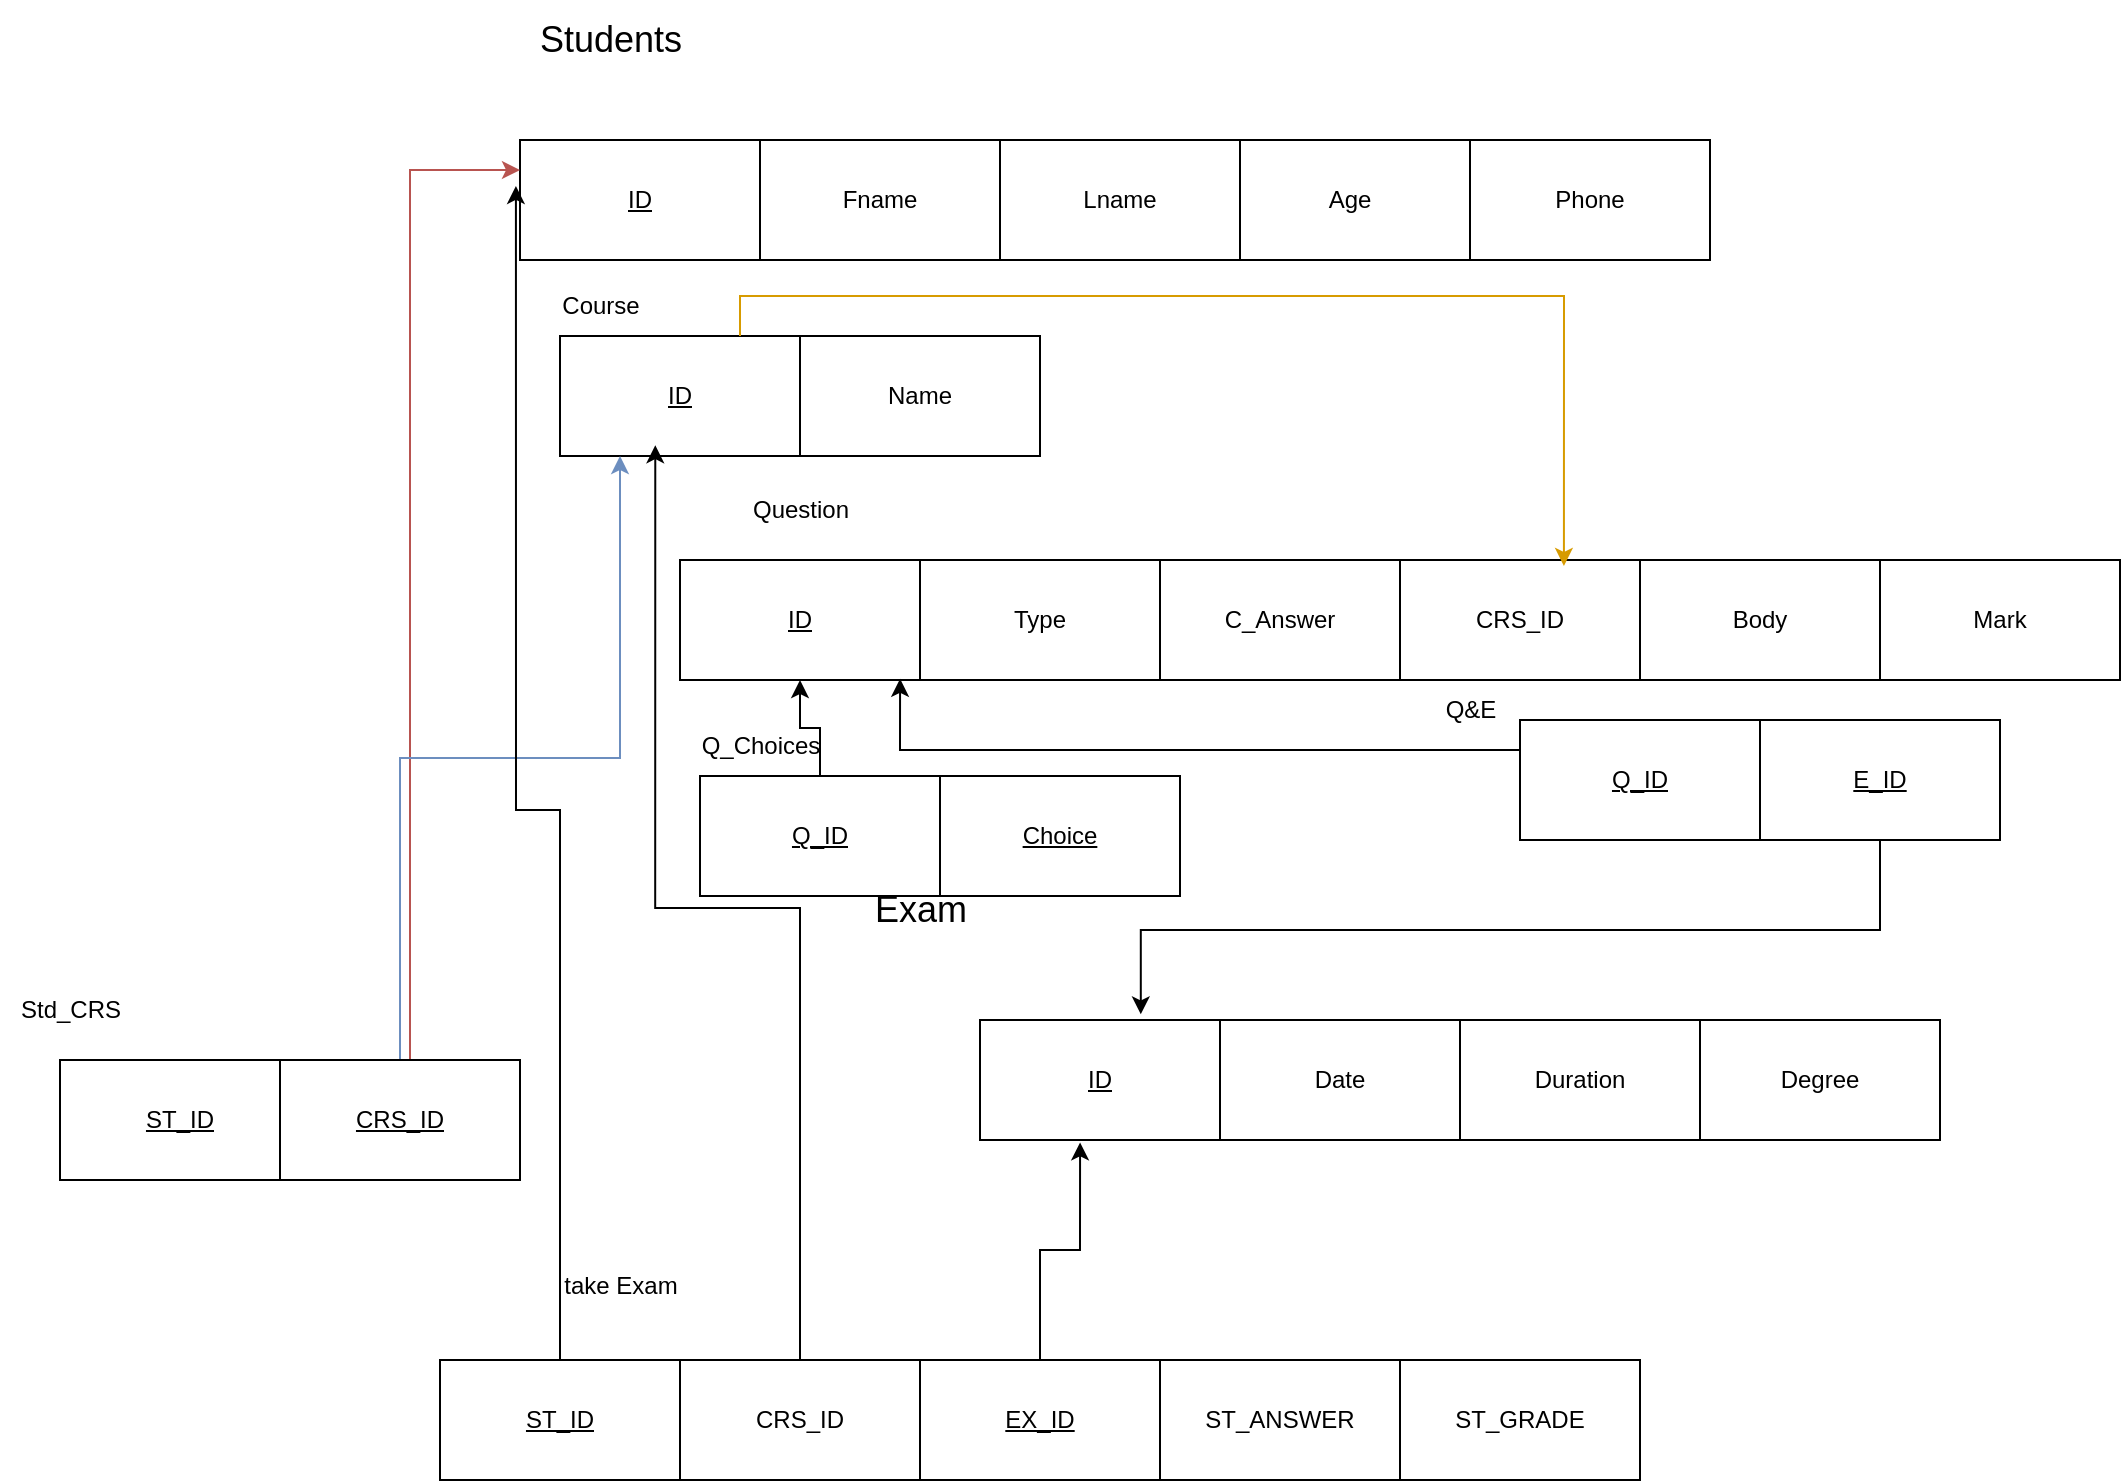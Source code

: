 <mxfile version="26.0.15">
  <diagram name="Page-1" id="JwRD7U7plezm4rPpV4n2">
    <mxGraphModel dx="1900" dy="565" grid="1" gridSize="10" guides="1" tooltips="1" connect="1" arrows="1" fold="1" page="1" pageScale="1" pageWidth="850" pageHeight="1100" math="0" shadow="0">
      <root>
        <mxCell id="0" />
        <mxCell id="1" parent="0" />
        <mxCell id="UBRBjP6RiJXYdvzXjwuL-2" value="&lt;font style=&quot;font-size: 18px;&quot;&gt;Students&lt;/font&gt;" style="text;html=1;align=center;verticalAlign=middle;resizable=0;points=[];autosize=1;strokeColor=none;fillColor=none;" vertex="1" parent="1">
          <mxGeometry x="70" y="80" width="90" height="40" as="geometry" />
        </mxCell>
        <mxCell id="UBRBjP6RiJXYdvzXjwuL-20" value="Name" style="rounded=0;whiteSpace=wrap;html=1;" vertex="1" parent="1">
          <mxGeometry x="210" y="248" width="120" height="60" as="geometry" />
        </mxCell>
        <mxCell id="UBRBjP6RiJXYdvzXjwuL-21" value="&lt;u&gt;ID&lt;/u&gt;" style="rounded=0;whiteSpace=wrap;html=1;" vertex="1" parent="1">
          <mxGeometry x="90" y="248" width="120" height="60" as="geometry" />
        </mxCell>
        <mxCell id="UBRBjP6RiJXYdvzXjwuL-23" value="Phone" style="rounded=0;whiteSpace=wrap;html=1;" vertex="1" parent="1">
          <mxGeometry x="545" y="150" width="120" height="60" as="geometry" />
        </mxCell>
        <mxCell id="UBRBjP6RiJXYdvzXjwuL-24" value="Age" style="rounded=0;whiteSpace=wrap;html=1;" vertex="1" parent="1">
          <mxGeometry x="425" y="150" width="120" height="60" as="geometry" />
        </mxCell>
        <mxCell id="UBRBjP6RiJXYdvzXjwuL-25" value="Lname" style="rounded=0;whiteSpace=wrap;html=1;" vertex="1" parent="1">
          <mxGeometry x="310" y="150" width="120" height="60" as="geometry" />
        </mxCell>
        <mxCell id="UBRBjP6RiJXYdvzXjwuL-26" value="Fname" style="rounded=0;whiteSpace=wrap;html=1;" vertex="1" parent="1">
          <mxGeometry x="190" y="150" width="120" height="60" as="geometry" />
        </mxCell>
        <mxCell id="UBRBjP6RiJXYdvzXjwuL-27" value="&lt;u&gt;ID&lt;/u&gt;" style="rounded=0;whiteSpace=wrap;html=1;" vertex="1" parent="1">
          <mxGeometry x="70" y="150" width="120" height="60" as="geometry" />
        </mxCell>
        <mxCell id="UBRBjP6RiJXYdvzXjwuL-29" value="Course" style="text;html=1;align=center;verticalAlign=middle;resizable=0;points=[];autosize=1;strokeColor=none;fillColor=none;" vertex="1" parent="1">
          <mxGeometry x="80" y="218" width="60" height="30" as="geometry" />
        </mxCell>
        <mxCell id="UBRBjP6RiJXYdvzXjwuL-30" value="&lt;u&gt;ID&lt;/u&gt;" style="rounded=0;whiteSpace=wrap;html=1;" vertex="1" parent="1">
          <mxGeometry x="150" y="360" width="120" height="60" as="geometry" />
        </mxCell>
        <mxCell id="UBRBjP6RiJXYdvzXjwuL-31" value="Type" style="rounded=0;whiteSpace=wrap;html=1;" vertex="1" parent="1">
          <mxGeometry x="270" y="360" width="120" height="60" as="geometry" />
        </mxCell>
        <mxCell id="UBRBjP6RiJXYdvzXjwuL-32" value="C_Answer" style="rounded=0;whiteSpace=wrap;html=1;" vertex="1" parent="1">
          <mxGeometry x="390" y="360" width="120" height="60" as="geometry" />
        </mxCell>
        <mxCell id="UBRBjP6RiJXYdvzXjwuL-34" value="Question" style="text;html=1;align=center;verticalAlign=middle;resizable=0;points=[];autosize=1;strokeColor=none;fillColor=none;" vertex="1" parent="1">
          <mxGeometry x="175" y="320" width="70" height="30" as="geometry" />
        </mxCell>
        <mxCell id="UBRBjP6RiJXYdvzXjwuL-35" value="Date" style="rounded=0;whiteSpace=wrap;html=1;" vertex="1" parent="1">
          <mxGeometry x="420" y="590" width="120" height="60" as="geometry" />
        </mxCell>
        <mxCell id="UBRBjP6RiJXYdvzXjwuL-36" value="&lt;u&gt;ID&lt;/u&gt;" style="rounded=0;whiteSpace=wrap;html=1;" vertex="1" parent="1">
          <mxGeometry x="300" y="590" width="120" height="60" as="geometry" />
        </mxCell>
        <mxCell id="UBRBjP6RiJXYdvzXjwuL-37" value="Duration" style="rounded=0;whiteSpace=wrap;html=1;" vertex="1" parent="1">
          <mxGeometry x="540" y="590" width="120" height="60" as="geometry" />
        </mxCell>
        <mxCell id="UBRBjP6RiJXYdvzXjwuL-38" value="Degree" style="rounded=0;whiteSpace=wrap;html=1;" vertex="1" parent="1">
          <mxGeometry x="660" y="590" width="120" height="60" as="geometry" />
        </mxCell>
        <mxCell id="UBRBjP6RiJXYdvzXjwuL-39" value="&lt;font style=&quot;font-size: 18px;&quot;&gt;Exam&lt;/font&gt;" style="text;html=1;align=center;verticalAlign=middle;resizable=0;points=[];autosize=1;strokeColor=none;fillColor=none;" vertex="1" parent="1">
          <mxGeometry x="235" y="515" width="70" height="40" as="geometry" />
        </mxCell>
        <mxCell id="UBRBjP6RiJXYdvzXjwuL-43" style="edgeStyle=orthogonalEdgeStyle;rounded=0;orthogonalLoop=1;jettySize=auto;html=1;entryX=0;entryY=0.25;entryDx=0;entryDy=0;fillColor=#f8cecc;strokeColor=#b85450;" edge="1" parent="1" source="UBRBjP6RiJXYdvzXjwuL-40" target="UBRBjP6RiJXYdvzXjwuL-27">
          <mxGeometry relative="1" as="geometry">
            <mxPoint x="30" y="157" as="targetPoint" />
          </mxGeometry>
        </mxCell>
        <mxCell id="UBRBjP6RiJXYdvzXjwuL-40" value="&lt;u&gt;ST_ID&lt;/u&gt;" style="rounded=0;whiteSpace=wrap;html=1;" vertex="1" parent="1">
          <mxGeometry x="-160" y="610" width="120" height="60" as="geometry" />
        </mxCell>
        <mxCell id="UBRBjP6RiJXYdvzXjwuL-49" style="edgeStyle=orthogonalEdgeStyle;rounded=0;orthogonalLoop=1;jettySize=auto;html=1;exitX=0.5;exitY=0;exitDx=0;exitDy=0;entryX=0.25;entryY=1;entryDx=0;entryDy=0;fillColor=#dae8fc;strokeColor=#6c8ebf;" edge="1" parent="1" source="UBRBjP6RiJXYdvzXjwuL-41" target="UBRBjP6RiJXYdvzXjwuL-21">
          <mxGeometry relative="1" as="geometry" />
        </mxCell>
        <mxCell id="UBRBjP6RiJXYdvzXjwuL-41" value="&lt;u&gt;CRS_ID&lt;/u&gt;" style="rounded=0;whiteSpace=wrap;html=1;" vertex="1" parent="1">
          <mxGeometry x="-50" y="610" width="120" height="60" as="geometry" />
        </mxCell>
        <mxCell id="UBRBjP6RiJXYdvzXjwuL-42" value="Std_CRS" style="text;html=1;align=center;verticalAlign=middle;resizable=0;points=[];autosize=1;strokeColor=none;fillColor=none;" vertex="1" parent="1">
          <mxGeometry x="-190" y="570" width="70" height="30" as="geometry" />
        </mxCell>
        <mxCell id="UBRBjP6RiJXYdvzXjwuL-50" value="CRS_ID" style="rounded=0;whiteSpace=wrap;html=1;" vertex="1" parent="1">
          <mxGeometry x="510" y="360" width="120" height="60" as="geometry" />
        </mxCell>
        <mxCell id="UBRBjP6RiJXYdvzXjwuL-52" style="edgeStyle=orthogonalEdgeStyle;rounded=0;orthogonalLoop=1;jettySize=auto;html=1;exitX=0.75;exitY=0;exitDx=0;exitDy=0;entryX=0.683;entryY=0.05;entryDx=0;entryDy=0;entryPerimeter=0;fillColor=#ffe6cc;strokeColor=#d79b00;" edge="1" parent="1" source="UBRBjP6RiJXYdvzXjwuL-21" target="UBRBjP6RiJXYdvzXjwuL-50">
          <mxGeometry relative="1" as="geometry" />
        </mxCell>
        <mxCell id="UBRBjP6RiJXYdvzXjwuL-53" value="Body" style="rounded=0;whiteSpace=wrap;html=1;" vertex="1" parent="1">
          <mxGeometry x="630" y="360" width="120" height="60" as="geometry" />
        </mxCell>
        <mxCell id="UBRBjP6RiJXYdvzXjwuL-54" value="&lt;u&gt;ST_ID&lt;/u&gt;" style="rounded=0;whiteSpace=wrap;html=1;" vertex="1" parent="1">
          <mxGeometry x="30" y="760" width="120" height="60" as="geometry" />
        </mxCell>
        <mxCell id="UBRBjP6RiJXYdvzXjwuL-55" value="CRS_ID" style="rounded=0;whiteSpace=wrap;html=1;" vertex="1" parent="1">
          <mxGeometry x="150" y="760" width="120" height="60" as="geometry" />
        </mxCell>
        <mxCell id="UBRBjP6RiJXYdvzXjwuL-56" value="&lt;u&gt;EX_ID&lt;/u&gt;" style="rounded=0;whiteSpace=wrap;html=1;" vertex="1" parent="1">
          <mxGeometry x="270" y="760" width="120" height="60" as="geometry" />
        </mxCell>
        <mxCell id="UBRBjP6RiJXYdvzXjwuL-57" value="ST_ANSWER" style="rounded=0;whiteSpace=wrap;html=1;" vertex="1" parent="1">
          <mxGeometry x="390" y="760" width="120" height="60" as="geometry" />
        </mxCell>
        <mxCell id="UBRBjP6RiJXYdvzXjwuL-58" style="edgeStyle=orthogonalEdgeStyle;rounded=0;orthogonalLoop=1;jettySize=auto;html=1;entryX=-0.017;entryY=0.383;entryDx=0;entryDy=0;entryPerimeter=0;" edge="1" parent="1" source="UBRBjP6RiJXYdvzXjwuL-54" target="UBRBjP6RiJXYdvzXjwuL-27">
          <mxGeometry relative="1" as="geometry" />
        </mxCell>
        <mxCell id="UBRBjP6RiJXYdvzXjwuL-59" style="edgeStyle=orthogonalEdgeStyle;rounded=0;orthogonalLoop=1;jettySize=auto;html=1;entryX=0.397;entryY=0.91;entryDx=0;entryDy=0;entryPerimeter=0;" edge="1" parent="1" source="UBRBjP6RiJXYdvzXjwuL-55" target="UBRBjP6RiJXYdvzXjwuL-21">
          <mxGeometry relative="1" as="geometry" />
        </mxCell>
        <mxCell id="UBRBjP6RiJXYdvzXjwuL-60" style="edgeStyle=orthogonalEdgeStyle;rounded=0;orthogonalLoop=1;jettySize=auto;html=1;entryX=0.417;entryY=1.02;entryDx=0;entryDy=0;entryPerimeter=0;" edge="1" parent="1" source="UBRBjP6RiJXYdvzXjwuL-56" target="UBRBjP6RiJXYdvzXjwuL-36">
          <mxGeometry relative="1" as="geometry" />
        </mxCell>
        <mxCell id="UBRBjP6RiJXYdvzXjwuL-63" style="edgeStyle=orthogonalEdgeStyle;rounded=0;orthogonalLoop=1;jettySize=auto;html=1;entryX=0.5;entryY=1;entryDx=0;entryDy=0;" edge="1" parent="1" source="UBRBjP6RiJXYdvzXjwuL-61" target="UBRBjP6RiJXYdvzXjwuL-30">
          <mxGeometry relative="1" as="geometry" />
        </mxCell>
        <mxCell id="UBRBjP6RiJXYdvzXjwuL-61" value="&lt;u&gt;Q_ID&lt;/u&gt;" style="rounded=0;whiteSpace=wrap;html=1;" vertex="1" parent="1">
          <mxGeometry x="160" y="468" width="120" height="60" as="geometry" />
        </mxCell>
        <mxCell id="UBRBjP6RiJXYdvzXjwuL-62" value="&lt;u&gt;Choice&lt;/u&gt;" style="rounded=0;whiteSpace=wrap;html=1;" vertex="1" parent="1">
          <mxGeometry x="280" y="468" width="120" height="60" as="geometry" />
        </mxCell>
        <mxCell id="UBRBjP6RiJXYdvzXjwuL-64" value="Q_Choices" style="text;html=1;align=center;verticalAlign=middle;resizable=0;points=[];autosize=1;strokeColor=none;fillColor=none;" vertex="1" parent="1">
          <mxGeometry x="150" y="438" width="80" height="30" as="geometry" />
        </mxCell>
        <mxCell id="UBRBjP6RiJXYdvzXjwuL-65" value="take Exam" style="text;html=1;align=center;verticalAlign=middle;resizable=0;points=[];autosize=1;strokeColor=none;fillColor=none;" vertex="1" parent="1">
          <mxGeometry x="80" y="708" width="80" height="30" as="geometry" />
        </mxCell>
        <mxCell id="UBRBjP6RiJXYdvzXjwuL-66" value="ST_GRADE" style="rounded=0;whiteSpace=wrap;html=1;" vertex="1" parent="1">
          <mxGeometry x="510" y="760" width="120" height="60" as="geometry" />
        </mxCell>
        <mxCell id="UBRBjP6RiJXYdvzXjwuL-67" value="Mark" style="rounded=0;whiteSpace=wrap;html=1;" vertex="1" parent="1">
          <mxGeometry x="750" y="360" width="120" height="60" as="geometry" />
        </mxCell>
        <mxCell id="UBRBjP6RiJXYdvzXjwuL-70" value="&lt;u&gt;Q_ID&lt;/u&gt;" style="rounded=0;whiteSpace=wrap;html=1;" vertex="1" parent="1">
          <mxGeometry x="570" y="440" width="120" height="60" as="geometry" />
        </mxCell>
        <mxCell id="UBRBjP6RiJXYdvzXjwuL-71" value="&lt;u&gt;E_ID&lt;/u&gt;" style="rounded=0;whiteSpace=wrap;html=1;" vertex="1" parent="1">
          <mxGeometry x="690" y="440" width="120" height="60" as="geometry" />
        </mxCell>
        <mxCell id="UBRBjP6RiJXYdvzXjwuL-72" value="Q&amp;amp;E" style="text;html=1;align=center;verticalAlign=middle;resizable=0;points=[];autosize=1;strokeColor=none;fillColor=none;" vertex="1" parent="1">
          <mxGeometry x="520" y="420" width="50" height="30" as="geometry" />
        </mxCell>
        <mxCell id="UBRBjP6RiJXYdvzXjwuL-74" style="edgeStyle=orthogonalEdgeStyle;rounded=0;orthogonalLoop=1;jettySize=auto;html=1;exitX=0.5;exitY=1;exitDx=0;exitDy=0;entryX=0.67;entryY=-0.047;entryDx=0;entryDy=0;entryPerimeter=0;" edge="1" parent="1" source="UBRBjP6RiJXYdvzXjwuL-71" target="UBRBjP6RiJXYdvzXjwuL-36">
          <mxGeometry relative="1" as="geometry" />
        </mxCell>
        <mxCell id="UBRBjP6RiJXYdvzXjwuL-75" style="edgeStyle=orthogonalEdgeStyle;rounded=0;orthogonalLoop=1;jettySize=auto;html=1;exitX=0;exitY=0.25;exitDx=0;exitDy=0;entryX=0.917;entryY=0.99;entryDx=0;entryDy=0;entryPerimeter=0;" edge="1" parent="1" source="UBRBjP6RiJXYdvzXjwuL-70" target="UBRBjP6RiJXYdvzXjwuL-30">
          <mxGeometry relative="1" as="geometry" />
        </mxCell>
      </root>
    </mxGraphModel>
  </diagram>
</mxfile>
